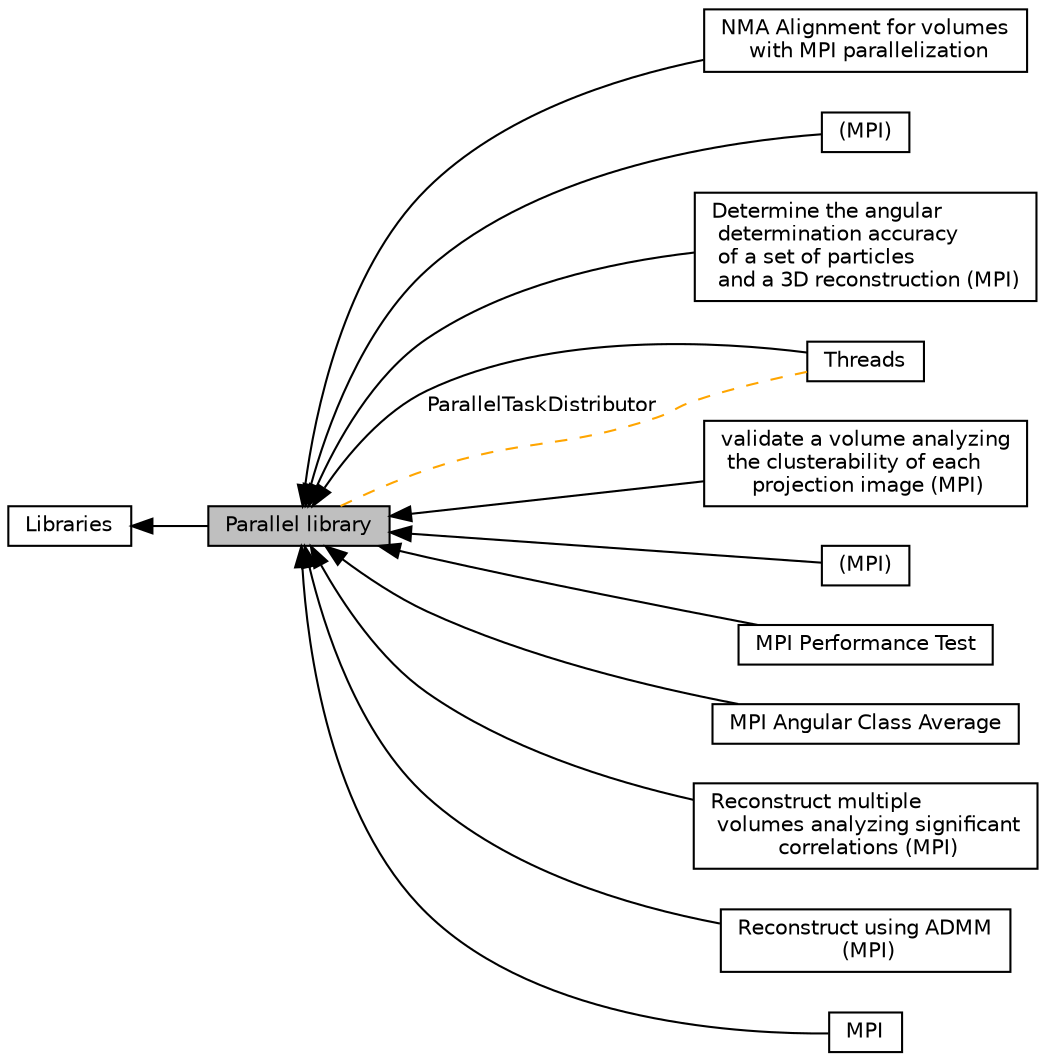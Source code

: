 digraph "Parallel library"
{
  edge [fontname="Helvetica",fontsize="10",labelfontname="Helvetica",labelfontsize="10"];
  node [fontname="Helvetica",fontsize="10",shape=record];
  rankdir=LR;
  Node7 [label="NMA Alignment for volumes\l with  MPI parallelization",height=0.2,width=0.4,color="black", fillcolor="white", style="filled",URL="$group__MpiProgNMAVol.html"];
  Node2 [label="(MPI)",height=0.2,width=0.4,color="black", fillcolor="white", style="filled",URL="$group__MpiProgVolumeHomogenizer.html"];
  Node3 [label="Determine the angular\l determination accuracy\l of a set of particles\l and a 3D reconstruction (MPI)",height=0.2,width=0.4,color="black", fillcolor="white", style="filled",URL="$group__MpiProgAngularAccuracyPCA.html"];
  Node0 [label="Parallel library",height=0.2,width=0.4,color="black", fillcolor="grey75", style="filled", fontcolor="black"];
  Node12 [label="Threads",height=0.2,width=0.4,color="black", fillcolor="white", style="filled",URL="$group__Threads.html"];
  Node6 [label="validate a volume analyzing\l the clusterability of each\l projection image (MPI)",height=0.2,width=0.4,color="black", fillcolor="white", style="filled",URL="$group__MpiProgValidationNonTilt.html"];
  Node4 [label="(MPI)",height=0.2,width=0.4,color="black", fillcolor="white", style="filled",URL="$group__MpiProgAngularAssignmentMag.html"];
  Node8 [label="MPI Performance Test",height=0.2,width=0.4,color="black", fillcolor="white", style="filled",URL="$group__ProgPerformanceTest.html"];
  Node5 [label="MPI Angular Class Average",height=0.2,width=0.4,color="black", fillcolor="white", style="filled",URL="$group__MpiProgAngularClassAverage.html"];
  Node10 [label="Reconstruct multiple\l volumes analyzing significant\l correlations (MPI)",height=0.2,width=0.4,color="black", fillcolor="white", style="filled",URL="$group__MPIReconstructSignificant.html"];
  Node9 [label="Reconstruct using ADMM\l (MPI)",height=0.2,width=0.4,color="black", fillcolor="white", style="filled",URL="$group__MPIReconstructADMM.html"];
  Node1 [label="Libraries",height=0.2,width=0.4,color="black", fillcolor="white", style="filled",URL="$group__Libraries.html"];
  Node11 [label="MPI",height=0.2,width=0.4,color="black", fillcolor="white", style="filled",URL="$group__MPI.html"];
  Node1->Node0 [shape=plaintext, dir="back", style="solid"];
  Node0->Node2 [shape=plaintext, dir="back", style="solid"];
  Node0->Node3 [shape=plaintext, dir="back", style="solid"];
  Node0->Node4 [shape=plaintext, dir="back", style="solid"];
  Node0->Node5 [shape=plaintext, dir="back", style="solid"];
  Node0->Node6 [shape=plaintext, dir="back", style="solid"];
  Node0->Node7 [shape=plaintext, dir="back", style="solid"];
  Node0->Node8 [shape=plaintext, dir="back", style="solid"];
  Node0->Node9 [shape=plaintext, dir="back", style="solid"];
  Node0->Node10 [shape=plaintext, dir="back", style="solid"];
  Node0->Node11 [shape=plaintext, dir="back", style="solid"];
  Node0->Node12 [shape=plaintext, dir="back", style="solid"];
  Node0->Node12 [shape=plaintext, label="ParallelTaskDistributor", color="orange", dir="none", style="dashed"];
}
